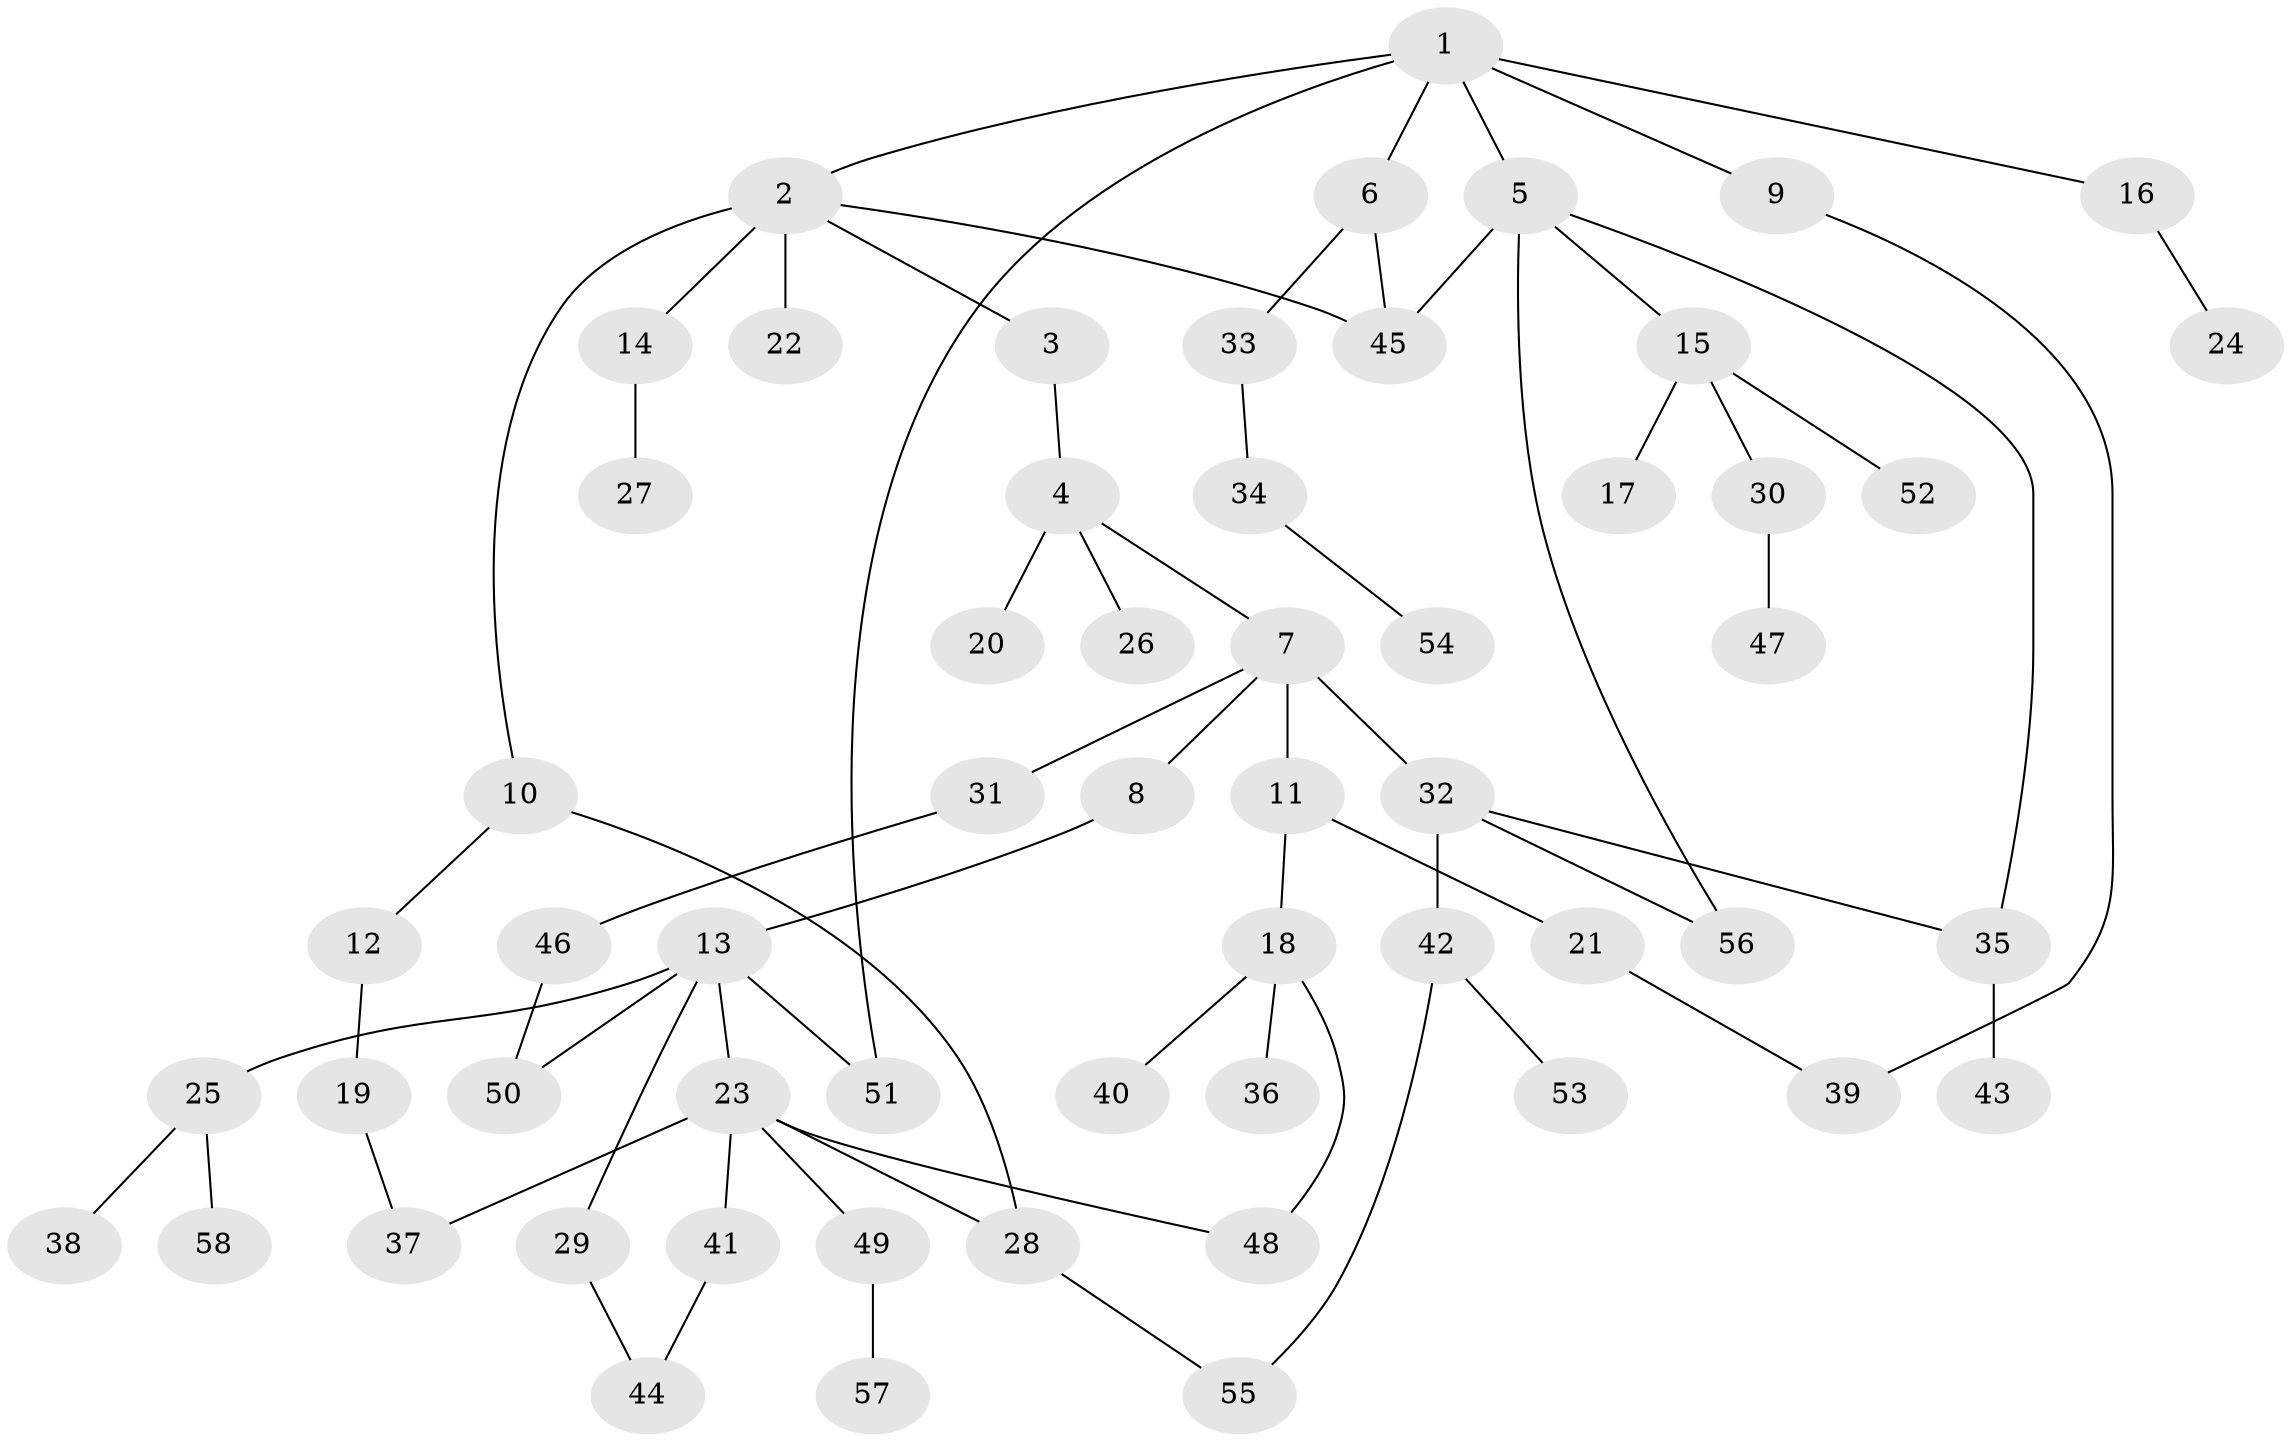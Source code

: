 // Generated by graph-tools (version 1.1) at 2025/13/03/09/25 04:13:21]
// undirected, 58 vertices, 69 edges
graph export_dot {
graph [start="1"]
  node [color=gray90,style=filled];
  1;
  2;
  3;
  4;
  5;
  6;
  7;
  8;
  9;
  10;
  11;
  12;
  13;
  14;
  15;
  16;
  17;
  18;
  19;
  20;
  21;
  22;
  23;
  24;
  25;
  26;
  27;
  28;
  29;
  30;
  31;
  32;
  33;
  34;
  35;
  36;
  37;
  38;
  39;
  40;
  41;
  42;
  43;
  44;
  45;
  46;
  47;
  48;
  49;
  50;
  51;
  52;
  53;
  54;
  55;
  56;
  57;
  58;
  1 -- 2;
  1 -- 5;
  1 -- 6;
  1 -- 9;
  1 -- 16;
  1 -- 51;
  2 -- 3;
  2 -- 10;
  2 -- 14;
  2 -- 22;
  2 -- 45;
  3 -- 4;
  4 -- 7;
  4 -- 20;
  4 -- 26;
  5 -- 15;
  5 -- 35;
  5 -- 45;
  5 -- 56;
  6 -- 33;
  6 -- 45;
  7 -- 8;
  7 -- 11;
  7 -- 31;
  7 -- 32;
  8 -- 13;
  9 -- 39;
  10 -- 12;
  10 -- 28;
  11 -- 18;
  11 -- 21;
  12 -- 19;
  13 -- 23;
  13 -- 25;
  13 -- 29;
  13 -- 50;
  13 -- 51;
  14 -- 27;
  15 -- 17;
  15 -- 30;
  15 -- 52;
  16 -- 24;
  18 -- 36;
  18 -- 40;
  18 -- 48;
  19 -- 37;
  21 -- 39;
  23 -- 41;
  23 -- 49;
  23 -- 37;
  23 -- 48;
  23 -- 28;
  25 -- 38;
  25 -- 58;
  28 -- 55;
  29 -- 44;
  30 -- 47;
  31 -- 46;
  32 -- 42;
  32 -- 35;
  32 -- 56;
  33 -- 34;
  34 -- 54;
  35 -- 43;
  41 -- 44;
  42 -- 53;
  42 -- 55;
  46 -- 50;
  49 -- 57;
}
